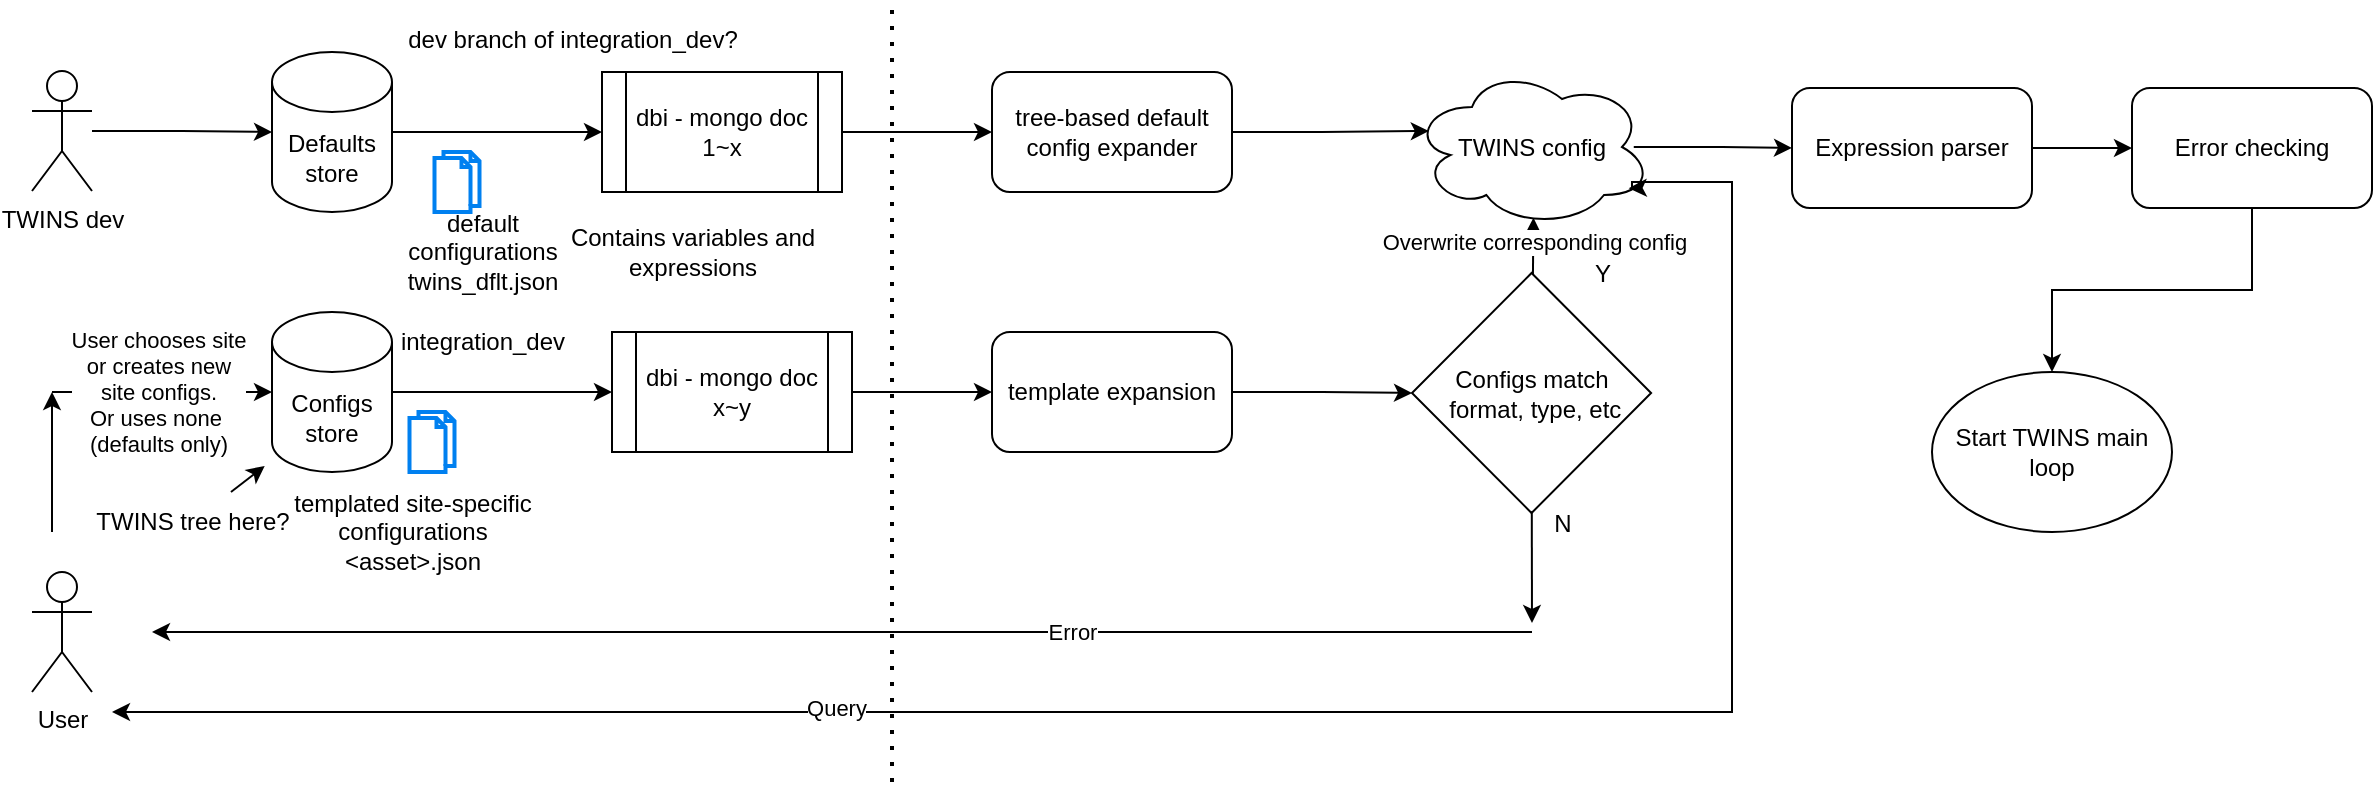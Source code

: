 <mxfile version="21.1.1" type="device">
  <diagram id="v6witS_t79q2K1SyASZI" name="Page-1">
    <mxGraphModel dx="1228" dy="484" grid="1" gridSize="10" guides="1" tooltips="1" connect="1" arrows="1" fold="1" page="1" pageScale="1" pageWidth="600" pageHeight="400" math="0" shadow="0">
      <root>
        <mxCell id="0" />
        <mxCell id="1" parent="0" />
        <mxCell id="hTRofSOqYOhHC56F1lIU-3" value="Defaults&lt;br&gt;store" style="shape=cylinder3;whiteSpace=wrap;html=1;boundedLbl=1;backgroundOutline=1;size=15;" parent="1" vertex="1">
          <mxGeometry x="140" y="30" width="60" height="80" as="geometry" />
        </mxCell>
        <mxCell id="hTRofSOqYOhHC56F1lIU-4" value="Configs&lt;br&gt;store" style="shape=cylinder3;whiteSpace=wrap;html=1;boundedLbl=1;backgroundOutline=1;size=15;" parent="1" vertex="1">
          <mxGeometry x="140" y="160" width="60" height="80" as="geometry" />
        </mxCell>
        <mxCell id="hTRofSOqYOhHC56F1lIU-5" value="" style="html=1;verticalLabelPosition=bottom;align=center;labelBackgroundColor=#ffffff;verticalAlign=top;strokeWidth=2;strokeColor=#0080F0;shadow=0;dashed=0;shape=mxgraph.ios7.icons.documents;" parent="1" vertex="1">
          <mxGeometry x="221.25" y="80" width="22.5" height="30" as="geometry" />
        </mxCell>
        <mxCell id="hTRofSOqYOhHC56F1lIU-6" value="default &lt;br&gt;configurations&lt;br&gt;twins_dflt.json" style="text;html=1;align=center;verticalAlign=middle;resizable=0;points=[];autosize=1;strokeColor=none;fillColor=none;" parent="1" vertex="1">
          <mxGeometry x="195" y="100" width="100" height="60" as="geometry" />
        </mxCell>
        <mxCell id="hTRofSOqYOhHC56F1lIU-7" value="" style="html=1;verticalLabelPosition=bottom;align=center;labelBackgroundColor=#ffffff;verticalAlign=top;strokeWidth=2;strokeColor=#0080F0;shadow=0;dashed=0;shape=mxgraph.ios7.icons.documents;" parent="1" vertex="1">
          <mxGeometry x="208.75" y="210" width="22.5" height="30" as="geometry" />
        </mxCell>
        <mxCell id="hTRofSOqYOhHC56F1lIU-8" value="templated site-specific&lt;br&gt;configurations&lt;br&gt;&amp;lt;asset&amp;gt;.json" style="text;html=1;align=center;verticalAlign=middle;resizable=0;points=[];autosize=1;strokeColor=none;fillColor=none;" parent="1" vertex="1">
          <mxGeometry x="140" y="240" width="140" height="60" as="geometry" />
        </mxCell>
        <mxCell id="hTRofSOqYOhHC56F1lIU-9" value="" style="endArrow=none;dashed=1;html=1;dashPattern=1 3;strokeWidth=2;rounded=0;" parent="1" edge="1">
          <mxGeometry width="50" height="50" relative="1" as="geometry">
            <mxPoint x="450" y="395" as="sourcePoint" />
            <mxPoint x="450" y="5" as="targetPoint" />
          </mxGeometry>
        </mxCell>
        <mxCell id="ph2dotHxVIvJV_lpB-YW-13" value="" style="edgeStyle=orthogonalEdgeStyle;rounded=0;orthogonalLoop=1;jettySize=auto;html=1;exitX=0.924;exitY=0.5;exitDx=0;exitDy=0;exitPerimeter=0;" parent="1" source="hTRofSOqYOhHC56F1lIU-14" target="ph2dotHxVIvJV_lpB-YW-12" edge="1">
          <mxGeometry relative="1" as="geometry" />
        </mxCell>
        <mxCell id="hTRofSOqYOhHC56F1lIU-14" value="TWINS config" style="ellipse;shape=cloud;whiteSpace=wrap;html=1;" parent="1" vertex="1">
          <mxGeometry x="710" y="37.5" width="120" height="80" as="geometry" />
        </mxCell>
        <mxCell id="hTRofSOqYOhHC56F1lIU-16" value="" style="endArrow=classic;html=1;rounded=0;entryX=0.506;entryY=0.942;entryDx=0;entryDy=0;entryPerimeter=0;" parent="1" target="hTRofSOqYOhHC56F1lIU-14" edge="1">
          <mxGeometry width="50" height="50" relative="1" as="geometry">
            <mxPoint x="770.34" y="155.5" as="sourcePoint" />
            <mxPoint x="730.0" y="175.5" as="targetPoint" />
          </mxGeometry>
        </mxCell>
        <mxCell id="hTRofSOqYOhHC56F1lIU-17" value="Overwrite corresponding config" style="edgeLabel;html=1;align=center;verticalAlign=middle;resizable=0;points=[];" parent="hTRofSOqYOhHC56F1lIU-16" vertex="1" connectable="0">
          <mxGeometry x="0.391" y="-1" relative="1" as="geometry">
            <mxPoint x="-1" y="-1" as="offset" />
          </mxGeometry>
        </mxCell>
        <mxCell id="hTRofSOqYOhHC56F1lIU-18" value="" style="endArrow=classic;html=1;rounded=0;startArrow=none;" parent="1" source="hTRofSOqYOhHC56F1lIU-29" edge="1">
          <mxGeometry width="50" height="50" relative="1" as="geometry">
            <mxPoint x="770.34" y="225.5" as="sourcePoint" />
            <mxPoint x="770.0" y="315.5" as="targetPoint" />
          </mxGeometry>
        </mxCell>
        <mxCell id="hTRofSOqYOhHC56F1lIU-20" value="" style="endArrow=classic;html=1;rounded=0;" parent="1" edge="1">
          <mxGeometry width="50" height="50" relative="1" as="geometry">
            <mxPoint x="770" y="320" as="sourcePoint" />
            <mxPoint x="80" y="320" as="targetPoint" />
          </mxGeometry>
        </mxCell>
        <mxCell id="hTRofSOqYOhHC56F1lIU-21" value="Error" style="edgeLabel;html=1;align=center;verticalAlign=middle;resizable=0;points=[];" parent="hTRofSOqYOhHC56F1lIU-20" vertex="1" connectable="0">
          <mxGeometry x="-0.446" y="-1" relative="1" as="geometry">
            <mxPoint x="-39" y="1" as="offset" />
          </mxGeometry>
        </mxCell>
        <mxCell id="hTRofSOqYOhHC56F1lIU-35" style="edgeStyle=orthogonalEdgeStyle;rounded=0;orthogonalLoop=1;jettySize=auto;html=1;startArrow=classic;startFill=1;entryX=0.903;entryY=0.758;entryDx=0;entryDy=0;entryPerimeter=0;" parent="1" target="hTRofSOqYOhHC56F1lIU-14" edge="1">
          <mxGeometry relative="1" as="geometry">
            <mxPoint x="60" y="360" as="sourcePoint" />
            <Array as="points">
              <mxPoint x="870" y="360" />
              <mxPoint x="870" y="95" />
              <mxPoint x="820" y="95" />
            </Array>
            <mxPoint x="820" y="80" as="targetPoint" />
          </mxGeometry>
        </mxCell>
        <mxCell id="hTRofSOqYOhHC56F1lIU-36" value="Query" style="edgeLabel;html=1;align=center;verticalAlign=middle;resizable=0;points=[];" parent="hTRofSOqYOhHC56F1lIU-35" vertex="1" connectable="0">
          <mxGeometry x="-0.289" y="2" relative="1" as="geometry">
            <mxPoint x="-40" as="offset" />
          </mxGeometry>
        </mxCell>
        <mxCell id="hTRofSOqYOhHC56F1lIU-22" value="User" style="shape=umlActor;verticalLabelPosition=bottom;verticalAlign=top;html=1;outlineConnect=0;" parent="1" vertex="1">
          <mxGeometry x="20" y="290" width="30" height="60" as="geometry" />
        </mxCell>
        <mxCell id="hTRofSOqYOhHC56F1lIU-23" value="" style="endArrow=classic;html=1;rounded=0;" parent="1" edge="1">
          <mxGeometry width="50" height="50" relative="1" as="geometry">
            <mxPoint x="30" y="270" as="sourcePoint" />
            <mxPoint x="30" y="200" as="targetPoint" />
          </mxGeometry>
        </mxCell>
        <mxCell id="hTRofSOqYOhHC56F1lIU-27" value="" style="endArrow=classic;html=1;rounded=0;entryX=0;entryY=0.5;entryDx=0;entryDy=0;entryPerimeter=0;" parent="1" target="hTRofSOqYOhHC56F1lIU-4" edge="1">
          <mxGeometry width="50" height="50" relative="1" as="geometry">
            <mxPoint x="30" y="200" as="sourcePoint" />
            <mxPoint x="120" y="200" as="targetPoint" />
          </mxGeometry>
        </mxCell>
        <mxCell id="hTRofSOqYOhHC56F1lIU-28" value="User chooses site&lt;br&gt;or creates new&lt;br&gt;site configs.&lt;br&gt;Or uses none&amp;nbsp;&lt;br&gt;(defaults only)" style="edgeLabel;html=1;align=center;verticalAlign=middle;resizable=0;points=[];" parent="hTRofSOqYOhHC56F1lIU-27" vertex="1" connectable="0">
          <mxGeometry x="-0.448" y="-2" relative="1" as="geometry">
            <mxPoint x="22" y="-2" as="offset" />
          </mxGeometry>
        </mxCell>
        <mxCell id="hTRofSOqYOhHC56F1lIU-32" value="Y" style="text;html=1;align=center;verticalAlign=middle;resizable=0;points=[];autosize=1;strokeColor=none;fillColor=none;" parent="1" vertex="1">
          <mxGeometry x="790.34" y="125.5" width="30" height="30" as="geometry" />
        </mxCell>
        <mxCell id="hTRofSOqYOhHC56F1lIU-33" value="N" style="text;html=1;align=center;verticalAlign=middle;resizable=0;points=[];autosize=1;strokeColor=none;fillColor=none;" parent="1" vertex="1">
          <mxGeometry x="770.34" y="250.5" width="30" height="30" as="geometry" />
        </mxCell>
        <mxCell id="ph2dotHxVIvJV_lpB-YW-16" style="edgeStyle=orthogonalEdgeStyle;rounded=0;orthogonalLoop=1;jettySize=auto;html=1;entryX=0.5;entryY=0;entryDx=0;entryDy=0;" parent="1" source="n__Fa2bIYRYflBZiZ8xB-1" target="ph2dotHxVIvJV_lpB-YW-15" edge="1">
          <mxGeometry relative="1" as="geometry" />
        </mxCell>
        <mxCell id="n__Fa2bIYRYflBZiZ8xB-1" value="Error checking" style="rounded=1;whiteSpace=wrap;html=1;" parent="1" vertex="1">
          <mxGeometry x="1070" y="48" width="120" height="60" as="geometry" />
        </mxCell>
        <mxCell id="UjhMfibsxQdhAqZW4Ljq-1" value="TWINS tree here?" style="text;html=1;align=center;verticalAlign=middle;resizable=0;points=[];autosize=1;strokeColor=none;fillColor=none;" parent="1" vertex="1">
          <mxGeometry x="40" y="250" width="120" height="30" as="geometry" />
        </mxCell>
        <mxCell id="UjhMfibsxQdhAqZW4Ljq-2" value="" style="endArrow=classic;html=1;rounded=0;entryX=-0.026;entryY=-0.05;entryDx=0;entryDy=0;entryPerimeter=0;" parent="1" source="UjhMfibsxQdhAqZW4Ljq-1" target="hTRofSOqYOhHC56F1lIU-8" edge="1">
          <mxGeometry width="50" height="50" relative="1" as="geometry">
            <mxPoint x="340" y="240" as="sourcePoint" />
            <mxPoint x="390" y="190" as="targetPoint" />
          </mxGeometry>
        </mxCell>
        <mxCell id="UjhMfibsxQdhAqZW4Ljq-3" value="integration_dev" style="text;html=1;align=center;verticalAlign=middle;resizable=0;points=[];autosize=1;strokeColor=none;fillColor=none;" parent="1" vertex="1">
          <mxGeometry x="190" y="160" width="110" height="30" as="geometry" />
        </mxCell>
        <mxCell id="UjhMfibsxQdhAqZW4Ljq-4" value="dev branch of integration_dev?" style="text;html=1;align=center;verticalAlign=middle;resizable=0;points=[];autosize=1;strokeColor=none;fillColor=none;" parent="1" vertex="1">
          <mxGeometry x="195" y="9" width="190" height="30" as="geometry" />
        </mxCell>
        <mxCell id="ph2dotHxVIvJV_lpB-YW-5" value="" style="edgeStyle=orthogonalEdgeStyle;rounded=0;orthogonalLoop=1;jettySize=auto;html=1;" parent="1" source="HUHl0-NNkb6_9h4IM9CO-1" target="ph2dotHxVIvJV_lpB-YW-1" edge="1">
          <mxGeometry relative="1" as="geometry" />
        </mxCell>
        <mxCell id="HUHl0-NNkb6_9h4IM9CO-1" value="dbi - mongo doc 1~x" style="shape=process;whiteSpace=wrap;html=1;backgroundOutline=1;" parent="1" vertex="1">
          <mxGeometry x="305" y="40" width="120" height="60" as="geometry" />
        </mxCell>
        <mxCell id="HUHl0-NNkb6_9h4IM9CO-2" value="" style="endArrow=classic;html=1;rounded=0;exitX=1;exitY=0.5;exitDx=0;exitDy=0;exitPerimeter=0;entryX=0;entryY=0.5;entryDx=0;entryDy=0;" parent="1" source="hTRofSOqYOhHC56F1lIU-3" target="HUHl0-NNkb6_9h4IM9CO-1" edge="1">
          <mxGeometry width="50" height="50" relative="1" as="geometry">
            <mxPoint x="340" y="280" as="sourcePoint" />
            <mxPoint x="390" y="230" as="targetPoint" />
          </mxGeometry>
        </mxCell>
        <mxCell id="HUHl0-NNkb6_9h4IM9CO-3" value="" style="endArrow=classic;html=1;rounded=0;exitX=1;exitY=0.5;exitDx=0;exitDy=0;exitPerimeter=0;entryX=0;entryY=0.5;entryDx=0;entryDy=0;" parent="1" source="hTRofSOqYOhHC56F1lIU-4" target="HUHl0-NNkb6_9h4IM9CO-5" edge="1">
          <mxGeometry width="50" height="50" relative="1" as="geometry">
            <mxPoint x="340" y="280" as="sourcePoint" />
            <mxPoint x="320" y="200" as="targetPoint" />
            <Array as="points">
              <mxPoint x="300" y="200" />
              <mxPoint x="310" y="200" />
            </Array>
          </mxGeometry>
        </mxCell>
        <mxCell id="HUHl0-NNkb6_9h4IM9CO-6" style="edgeStyle=orthogonalEdgeStyle;rounded=0;orthogonalLoop=1;jettySize=auto;html=1;startArrow=none;" parent="1" source="ph2dotHxVIvJV_lpB-YW-2" edge="1">
          <mxGeometry relative="1" as="geometry">
            <mxPoint x="550" y="200" as="targetPoint" />
            <Array as="points">
              <mxPoint x="550" y="200" />
              <mxPoint x="550" y="200" />
            </Array>
          </mxGeometry>
        </mxCell>
        <mxCell id="ph2dotHxVIvJV_lpB-YW-4" value="" style="edgeStyle=orthogonalEdgeStyle;rounded=0;orthogonalLoop=1;jettySize=auto;html=1;" parent="1" source="HUHl0-NNkb6_9h4IM9CO-5" target="ph2dotHxVIvJV_lpB-YW-2" edge="1">
          <mxGeometry relative="1" as="geometry" />
        </mxCell>
        <mxCell id="HUHl0-NNkb6_9h4IM9CO-5" value="dbi - mongo doc x~y" style="shape=process;whiteSpace=wrap;html=1;backgroundOutline=1;" parent="1" vertex="1">
          <mxGeometry x="310" y="170" width="120" height="60" as="geometry" />
        </mxCell>
        <mxCell id="HUHl0-NNkb6_9h4IM9CO-115" value="" style="endArrow=none;html=1;rounded=0;" parent="1" target="hTRofSOqYOhHC56F1lIU-29" edge="1">
          <mxGeometry width="50" height="50" relative="1" as="geometry">
            <mxPoint x="770.34" y="225.5" as="sourcePoint" />
            <mxPoint x="770" y="315.5" as="targetPoint" />
          </mxGeometry>
        </mxCell>
        <mxCell id="hTRofSOqYOhHC56F1lIU-29" value="Configs match&lt;br&gt;&amp;nbsp;format, type, etc" style="rhombus;whiteSpace=wrap;html=1;" parent="1" vertex="1">
          <mxGeometry x="710.0" y="140.5" width="119.55" height="120" as="geometry" />
        </mxCell>
        <mxCell id="ph2dotHxVIvJV_lpB-YW-8" style="edgeStyle=orthogonalEdgeStyle;rounded=0;orthogonalLoop=1;jettySize=auto;html=1;exitX=1;exitY=0.5;exitDx=0;exitDy=0;entryX=0.07;entryY=0.4;entryDx=0;entryDy=0;entryPerimeter=0;" parent="1" source="ph2dotHxVIvJV_lpB-YW-1" target="hTRofSOqYOhHC56F1lIU-14" edge="1">
          <mxGeometry relative="1" as="geometry">
            <mxPoint x="659.52" y="70.21" as="targetPoint" />
          </mxGeometry>
        </mxCell>
        <mxCell id="ph2dotHxVIvJV_lpB-YW-1" value="tree-based default config expander" style="rounded=1;whiteSpace=wrap;html=1;" parent="1" vertex="1">
          <mxGeometry x="500" y="40" width="120" height="60" as="geometry" />
        </mxCell>
        <mxCell id="ph2dotHxVIvJV_lpB-YW-9" style="edgeStyle=orthogonalEdgeStyle;rounded=0;orthogonalLoop=1;jettySize=auto;html=1;exitX=1;exitY=0.5;exitDx=0;exitDy=0;entryX=0;entryY=0.5;entryDx=0;entryDy=0;" parent="1" source="ph2dotHxVIvJV_lpB-YW-2" target="hTRofSOqYOhHC56F1lIU-29" edge="1">
          <mxGeometry relative="1" as="geometry">
            <mxPoint x="657.84" y="199.22" as="targetPoint" />
          </mxGeometry>
        </mxCell>
        <mxCell id="ph2dotHxVIvJV_lpB-YW-2" value="template expansion" style="rounded=1;whiteSpace=wrap;html=1;" parent="1" vertex="1">
          <mxGeometry x="500" y="170" width="120" height="60" as="geometry" />
        </mxCell>
        <mxCell id="ph2dotHxVIvJV_lpB-YW-14" style="edgeStyle=orthogonalEdgeStyle;rounded=0;orthogonalLoop=1;jettySize=auto;html=1;exitX=1;exitY=0.5;exitDx=0;exitDy=0;entryX=0;entryY=0.5;entryDx=0;entryDy=0;" parent="1" source="ph2dotHxVIvJV_lpB-YW-12" target="n__Fa2bIYRYflBZiZ8xB-1" edge="1">
          <mxGeometry relative="1" as="geometry" />
        </mxCell>
        <mxCell id="ph2dotHxVIvJV_lpB-YW-12" value="Expression parser" style="rounded=1;whiteSpace=wrap;html=1;" parent="1" vertex="1">
          <mxGeometry x="900" y="48" width="120" height="60" as="geometry" />
        </mxCell>
        <mxCell id="ph2dotHxVIvJV_lpB-YW-15" value="Start TWINS main loop" style="ellipse;whiteSpace=wrap;html=1;" parent="1" vertex="1">
          <mxGeometry x="970" y="190" width="120" height="80" as="geometry" />
        </mxCell>
        <mxCell id="ph2dotHxVIvJV_lpB-YW-17" value="Contains variables and&lt;br&gt;expressions" style="text;html=1;align=center;verticalAlign=middle;resizable=0;points=[];autosize=1;strokeColor=none;fillColor=none;" parent="1" vertex="1">
          <mxGeometry x="275" y="110" width="150" height="40" as="geometry" />
        </mxCell>
        <mxCell id="ph2dotHxVIvJV_lpB-YW-19" value="" style="edgeStyle=orthogonalEdgeStyle;rounded=0;orthogonalLoop=1;jettySize=auto;html=1;" parent="1" source="ph2dotHxVIvJV_lpB-YW-18" target="hTRofSOqYOhHC56F1lIU-3" edge="1">
          <mxGeometry relative="1" as="geometry" />
        </mxCell>
        <mxCell id="ph2dotHxVIvJV_lpB-YW-18" value="TWINS dev" style="shape=umlActor;verticalLabelPosition=bottom;verticalAlign=top;html=1;outlineConnect=0;" parent="1" vertex="1">
          <mxGeometry x="20" y="39.5" width="30" height="60" as="geometry" />
        </mxCell>
      </root>
    </mxGraphModel>
  </diagram>
</mxfile>
